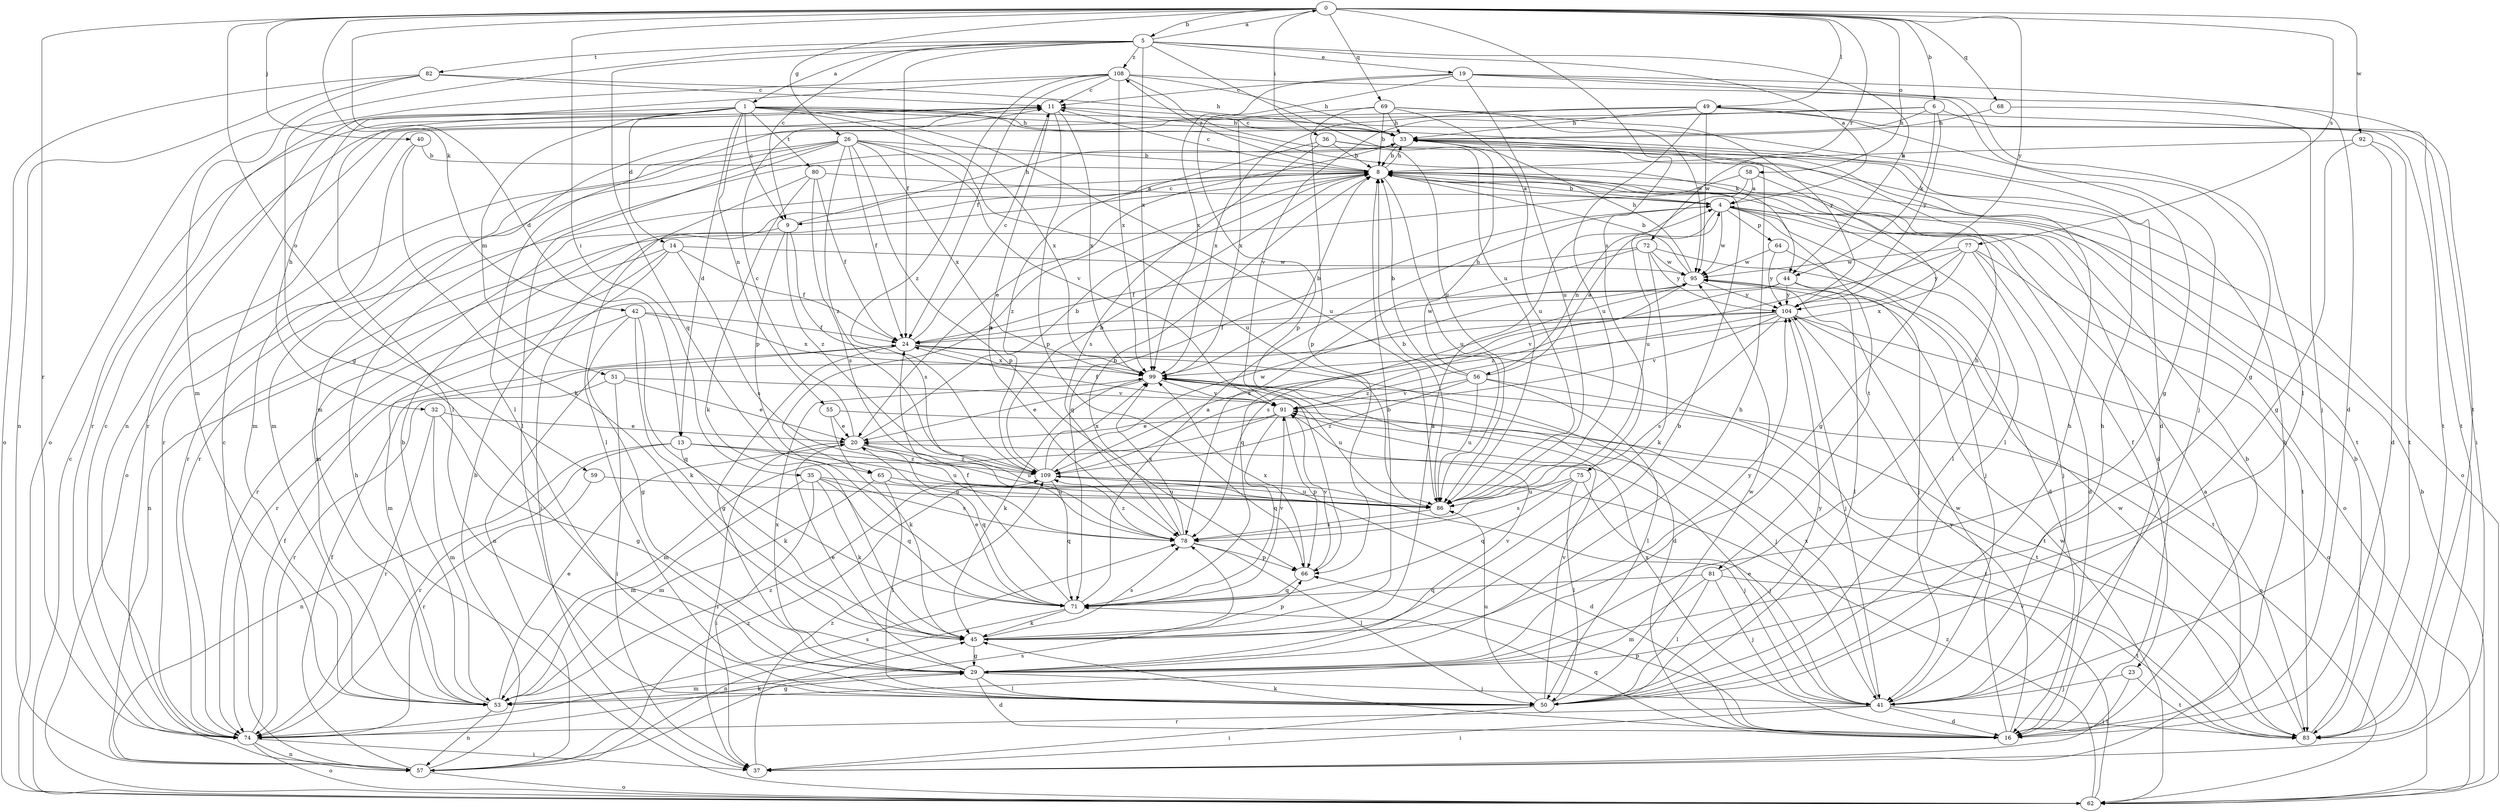 strict digraph  {
0;
1;
4;
5;
6;
8;
9;
11;
13;
14;
16;
19;
20;
23;
24;
26;
29;
32;
33;
35;
36;
37;
40;
41;
42;
44;
45;
49;
50;
51;
53;
55;
56;
57;
58;
59;
62;
64;
65;
66;
68;
69;
71;
72;
74;
75;
77;
78;
80;
81;
82;
83;
86;
91;
92;
95;
99;
104;
108;
109;
0 -> 5  [label=b];
0 -> 6  [label=b];
0 -> 13  [label=d];
0 -> 26  [label=g];
0 -> 35  [label=i];
0 -> 36  [label=i];
0 -> 40  [label=j];
0 -> 42  [label=k];
0 -> 49  [label=l];
0 -> 58  [label=o];
0 -> 59  [label=o];
0 -> 68  [label=q];
0 -> 69  [label=q];
0 -> 72  [label=r];
0 -> 74  [label=r];
0 -> 75  [label=s];
0 -> 77  [label=s];
0 -> 92  [label=w];
0 -> 104  [label=y];
1 -> 9  [label=c];
1 -> 13  [label=d];
1 -> 14  [label=d];
1 -> 16  [label=d];
1 -> 32  [label=h];
1 -> 33  [label=h];
1 -> 41  [label=j];
1 -> 44  [label=k];
1 -> 50  [label=l];
1 -> 51  [label=m];
1 -> 55  [label=n];
1 -> 74  [label=r];
1 -> 80  [label=t];
1 -> 86  [label=u];
1 -> 99  [label=x];
4 -> 8  [label=b];
4 -> 23  [label=f];
4 -> 50  [label=l];
4 -> 56  [label=n];
4 -> 62  [label=o];
4 -> 64  [label=p];
4 -> 71  [label=q];
4 -> 81  [label=t];
4 -> 95  [label=w];
5 -> 0  [label=a];
5 -> 1  [label=a];
5 -> 4  [label=a];
5 -> 9  [label=c];
5 -> 19  [label=e];
5 -> 24  [label=f];
5 -> 29  [label=g];
5 -> 44  [label=k];
5 -> 71  [label=q];
5 -> 82  [label=t];
5 -> 86  [label=u];
5 -> 99  [label=x];
5 -> 108  [label=z];
6 -> 33  [label=h];
6 -> 44  [label=k];
6 -> 74  [label=r];
6 -> 83  [label=t];
6 -> 91  [label=v];
6 -> 104  [label=y];
8 -> 4  [label=a];
8 -> 9  [label=c];
8 -> 11  [label=c];
8 -> 16  [label=d];
8 -> 33  [label=h];
8 -> 50  [label=l];
8 -> 65  [label=p];
8 -> 74  [label=r];
8 -> 86  [label=u];
8 -> 108  [label=z];
9 -> 33  [label=h];
9 -> 53  [label=m];
9 -> 65  [label=p];
9 -> 78  [label=s];
9 -> 109  [label=z];
11 -> 33  [label=h];
11 -> 50  [label=l];
11 -> 66  [label=p];
11 -> 78  [label=s];
11 -> 99  [label=x];
13 -> 45  [label=k];
13 -> 57  [label=n];
13 -> 74  [label=r];
13 -> 86  [label=u];
13 -> 109  [label=z];
14 -> 24  [label=f];
14 -> 37  [label=i];
14 -> 57  [label=n];
14 -> 74  [label=r];
14 -> 78  [label=s];
14 -> 95  [label=w];
16 -> 8  [label=b];
16 -> 33  [label=h];
16 -> 45  [label=k];
16 -> 66  [label=p];
16 -> 71  [label=q];
16 -> 95  [label=w];
16 -> 99  [label=x];
16 -> 104  [label=y];
19 -> 11  [label=c];
19 -> 16  [label=d];
19 -> 29  [label=g];
19 -> 50  [label=l];
19 -> 66  [label=p];
19 -> 86  [label=u];
19 -> 99  [label=x];
20 -> 8  [label=b];
20 -> 11  [label=c];
20 -> 37  [label=i];
20 -> 71  [label=q];
20 -> 86  [label=u];
20 -> 109  [label=z];
23 -> 37  [label=i];
23 -> 41  [label=j];
23 -> 83  [label=t];
24 -> 11  [label=c];
24 -> 16  [label=d];
24 -> 29  [label=g];
24 -> 83  [label=t];
24 -> 95  [label=w];
24 -> 99  [label=x];
26 -> 8  [label=b];
26 -> 24  [label=f];
26 -> 50  [label=l];
26 -> 53  [label=m];
26 -> 62  [label=o];
26 -> 66  [label=p];
26 -> 74  [label=r];
26 -> 86  [label=u];
26 -> 91  [label=v];
26 -> 99  [label=x];
26 -> 109  [label=z];
29 -> 8  [label=b];
29 -> 16  [label=d];
29 -> 20  [label=e];
29 -> 33  [label=h];
29 -> 41  [label=j];
29 -> 50  [label=l];
29 -> 53  [label=m];
29 -> 91  [label=v];
29 -> 99  [label=x];
32 -> 20  [label=e];
32 -> 29  [label=g];
32 -> 53  [label=m];
32 -> 74  [label=r];
33 -> 8  [label=b];
33 -> 11  [label=c];
33 -> 20  [label=e];
35 -> 37  [label=i];
35 -> 45  [label=k];
35 -> 53  [label=m];
35 -> 71  [label=q];
35 -> 78  [label=s];
35 -> 86  [label=u];
36 -> 8  [label=b];
36 -> 62  [label=o];
36 -> 78  [label=s];
36 -> 83  [label=t];
36 -> 109  [label=z];
37 -> 4  [label=a];
37 -> 109  [label=z];
40 -> 8  [label=b];
40 -> 45  [label=k];
40 -> 53  [label=m];
41 -> 16  [label=d];
41 -> 20  [label=e];
41 -> 33  [label=h];
41 -> 37  [label=i];
41 -> 74  [label=r];
41 -> 83  [label=t];
41 -> 99  [label=x];
42 -> 24  [label=f];
42 -> 29  [label=g];
42 -> 45  [label=k];
42 -> 53  [label=m];
42 -> 71  [label=q];
42 -> 99  [label=x];
44 -> 41  [label=j];
44 -> 50  [label=l];
44 -> 71  [label=q];
44 -> 74  [label=r];
44 -> 104  [label=y];
45 -> 4  [label=a];
45 -> 8  [label=b];
45 -> 29  [label=g];
45 -> 66  [label=p];
45 -> 78  [label=s];
45 -> 104  [label=y];
49 -> 29  [label=g];
49 -> 33  [label=h];
49 -> 37  [label=i];
49 -> 53  [label=m];
49 -> 83  [label=t];
49 -> 86  [label=u];
49 -> 95  [label=w];
49 -> 99  [label=x];
50 -> 33  [label=h];
50 -> 37  [label=i];
50 -> 86  [label=u];
50 -> 91  [label=v];
50 -> 95  [label=w];
50 -> 104  [label=y];
51 -> 20  [label=e];
51 -> 37  [label=i];
51 -> 74  [label=r];
51 -> 91  [label=v];
53 -> 8  [label=b];
53 -> 20  [label=e];
53 -> 29  [label=g];
53 -> 57  [label=n];
53 -> 109  [label=z];
55 -> 20  [label=e];
55 -> 45  [label=k];
55 -> 83  [label=t];
56 -> 4  [label=a];
56 -> 8  [label=b];
56 -> 33  [label=h];
56 -> 50  [label=l];
56 -> 62  [label=o];
56 -> 86  [label=u];
56 -> 91  [label=v];
56 -> 109  [label=z];
57 -> 8  [label=b];
57 -> 11  [label=c];
57 -> 24  [label=f];
57 -> 62  [label=o];
57 -> 78  [label=s];
57 -> 109  [label=z];
58 -> 4  [label=a];
58 -> 29  [label=g];
58 -> 74  [label=r];
58 -> 86  [label=u];
59 -> 74  [label=r];
59 -> 86  [label=u];
62 -> 8  [label=b];
62 -> 11  [label=c];
62 -> 33  [label=h];
62 -> 91  [label=v];
62 -> 95  [label=w];
62 -> 109  [label=z];
64 -> 41  [label=j];
64 -> 95  [label=w];
64 -> 104  [label=y];
65 -> 16  [label=d];
65 -> 50  [label=l];
65 -> 53  [label=m];
65 -> 86  [label=u];
66 -> 71  [label=q];
66 -> 91  [label=v];
66 -> 99  [label=x];
68 -> 33  [label=h];
68 -> 41  [label=j];
69 -> 8  [label=b];
69 -> 33  [label=h];
69 -> 66  [label=p];
69 -> 86  [label=u];
69 -> 95  [label=w];
69 -> 99  [label=x];
69 -> 104  [label=y];
71 -> 4  [label=a];
71 -> 20  [label=e];
71 -> 24  [label=f];
71 -> 45  [label=k];
71 -> 57  [label=n];
71 -> 91  [label=v];
72 -> 16  [label=d];
72 -> 24  [label=f];
72 -> 45  [label=k];
72 -> 78  [label=s];
72 -> 95  [label=w];
72 -> 104  [label=y];
74 -> 11  [label=c];
74 -> 24  [label=f];
74 -> 37  [label=i];
74 -> 45  [label=k];
74 -> 57  [label=n];
74 -> 62  [label=o];
74 -> 78  [label=s];
75 -> 41  [label=j];
75 -> 50  [label=l];
75 -> 71  [label=q];
75 -> 78  [label=s];
75 -> 86  [label=u];
77 -> 16  [label=d];
77 -> 41  [label=j];
77 -> 83  [label=t];
77 -> 95  [label=w];
77 -> 99  [label=x];
77 -> 104  [label=y];
77 -> 109  [label=z];
78 -> 8  [label=b];
78 -> 50  [label=l];
78 -> 66  [label=p];
78 -> 99  [label=x];
78 -> 109  [label=z];
80 -> 4  [label=a];
80 -> 24  [label=f];
80 -> 45  [label=k];
80 -> 50  [label=l];
80 -> 78  [label=s];
81 -> 33  [label=h];
81 -> 41  [label=j];
81 -> 50  [label=l];
81 -> 53  [label=m];
81 -> 71  [label=q];
81 -> 83  [label=t];
82 -> 11  [label=c];
82 -> 33  [label=h];
82 -> 53  [label=m];
82 -> 57  [label=n];
82 -> 62  [label=o];
83 -> 8  [label=b];
83 -> 95  [label=w];
86 -> 8  [label=b];
86 -> 78  [label=s];
91 -> 20  [label=e];
91 -> 24  [label=f];
91 -> 53  [label=m];
91 -> 66  [label=p];
91 -> 71  [label=q];
92 -> 8  [label=b];
92 -> 16  [label=d];
92 -> 29  [label=g];
92 -> 83  [label=t];
95 -> 8  [label=b];
95 -> 33  [label=h];
95 -> 78  [label=s];
95 -> 91  [label=v];
95 -> 104  [label=y];
99 -> 8  [label=b];
99 -> 20  [label=e];
99 -> 41  [label=j];
99 -> 45  [label=k];
99 -> 83  [label=t];
99 -> 86  [label=u];
99 -> 91  [label=v];
104 -> 24  [label=f];
104 -> 41  [label=j];
104 -> 57  [label=n];
104 -> 62  [label=o];
104 -> 78  [label=s];
104 -> 83  [label=t];
104 -> 91  [label=v];
104 -> 109  [label=z];
108 -> 11  [label=c];
108 -> 24  [label=f];
108 -> 33  [label=h];
108 -> 57  [label=n];
108 -> 62  [label=o];
108 -> 83  [label=t];
108 -> 86  [label=u];
108 -> 99  [label=x];
108 -> 109  [label=z];
109 -> 8  [label=b];
109 -> 41  [label=j];
109 -> 71  [label=q];
109 -> 86  [label=u];
109 -> 95  [label=w];
109 -> 99  [label=x];
}
